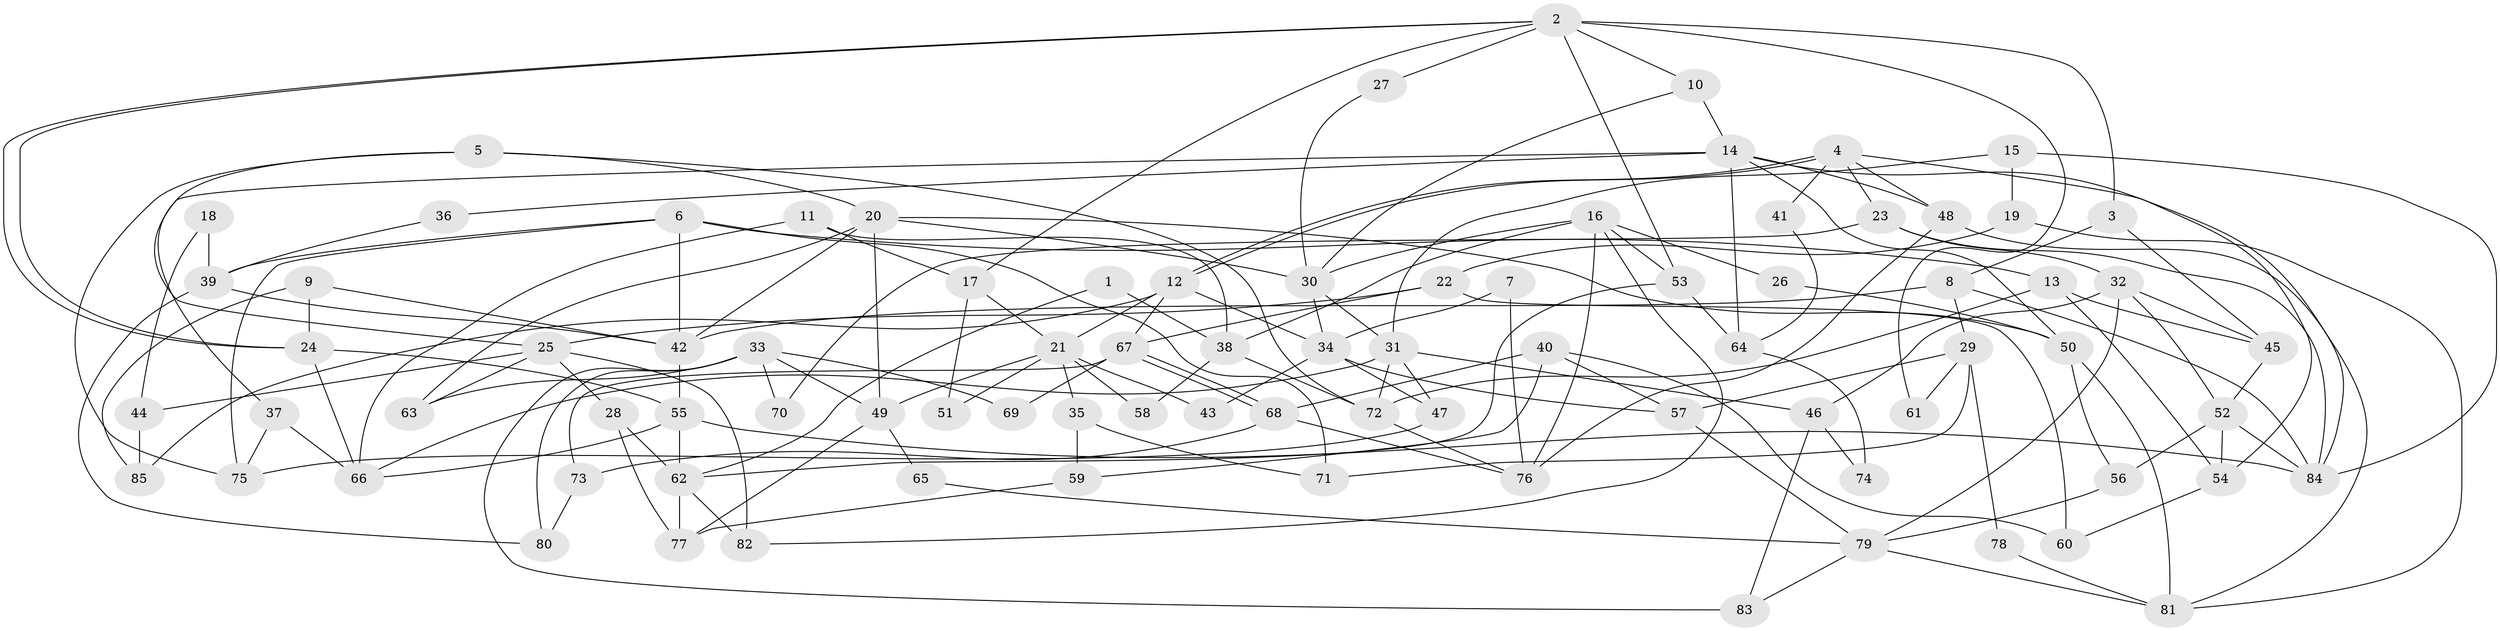 // coarse degree distribution, {5: 0.0847457627118644, 8: 0.1016949152542373, 3: 0.23728813559322035, 4: 0.2033898305084746, 9: 0.05084745762711865, 7: 0.06779661016949153, 10: 0.01694915254237288, 2: 0.15254237288135594, 6: 0.0847457627118644}
// Generated by graph-tools (version 1.1) at 2025/24/03/03/25 07:24:02]
// undirected, 85 vertices, 170 edges
graph export_dot {
graph [start="1"]
  node [color=gray90,style=filled];
  1;
  2;
  3;
  4;
  5;
  6;
  7;
  8;
  9;
  10;
  11;
  12;
  13;
  14;
  15;
  16;
  17;
  18;
  19;
  20;
  21;
  22;
  23;
  24;
  25;
  26;
  27;
  28;
  29;
  30;
  31;
  32;
  33;
  34;
  35;
  36;
  37;
  38;
  39;
  40;
  41;
  42;
  43;
  44;
  45;
  46;
  47;
  48;
  49;
  50;
  51;
  52;
  53;
  54;
  55;
  56;
  57;
  58;
  59;
  60;
  61;
  62;
  63;
  64;
  65;
  66;
  67;
  68;
  69;
  70;
  71;
  72;
  73;
  74;
  75;
  76;
  77;
  78;
  79;
  80;
  81;
  82;
  83;
  84;
  85;
  1 -- 62;
  1 -- 38;
  2 -- 17;
  2 -- 24;
  2 -- 24;
  2 -- 3;
  2 -- 10;
  2 -- 27;
  2 -- 53;
  2 -- 61;
  3 -- 45;
  3 -- 8;
  4 -- 48;
  4 -- 12;
  4 -- 12;
  4 -- 23;
  4 -- 41;
  4 -- 54;
  5 -- 72;
  5 -- 20;
  5 -- 25;
  5 -- 75;
  6 -- 13;
  6 -- 42;
  6 -- 39;
  6 -- 71;
  6 -- 75;
  7 -- 34;
  7 -- 76;
  8 -- 84;
  8 -- 29;
  8 -- 42;
  9 -- 24;
  9 -- 42;
  9 -- 85;
  10 -- 14;
  10 -- 30;
  11 -- 66;
  11 -- 38;
  11 -- 17;
  12 -- 34;
  12 -- 21;
  12 -- 67;
  12 -- 85;
  13 -- 72;
  13 -- 45;
  13 -- 54;
  14 -- 84;
  14 -- 37;
  14 -- 36;
  14 -- 48;
  14 -- 50;
  14 -- 64;
  15 -- 31;
  15 -- 19;
  15 -- 84;
  16 -- 76;
  16 -- 30;
  16 -- 26;
  16 -- 38;
  16 -- 53;
  16 -- 82;
  17 -- 21;
  17 -- 51;
  18 -- 39;
  18 -- 44;
  19 -- 22;
  19 -- 81;
  20 -- 42;
  20 -- 30;
  20 -- 49;
  20 -- 50;
  20 -- 63;
  21 -- 49;
  21 -- 35;
  21 -- 43;
  21 -- 51;
  21 -- 58;
  22 -- 67;
  22 -- 25;
  22 -- 60;
  23 -- 84;
  23 -- 32;
  23 -- 70;
  24 -- 55;
  24 -- 66;
  25 -- 28;
  25 -- 44;
  25 -- 63;
  25 -- 82;
  26 -- 50;
  27 -- 30;
  28 -- 77;
  28 -- 62;
  29 -- 57;
  29 -- 61;
  29 -- 71;
  29 -- 78;
  30 -- 34;
  30 -- 31;
  31 -- 66;
  31 -- 46;
  31 -- 47;
  31 -- 72;
  32 -- 79;
  32 -- 45;
  32 -- 46;
  32 -- 52;
  33 -- 49;
  33 -- 63;
  33 -- 69;
  33 -- 70;
  33 -- 80;
  33 -- 83;
  34 -- 57;
  34 -- 47;
  34 -- 43;
  35 -- 71;
  35 -- 59;
  36 -- 39;
  37 -- 75;
  37 -- 66;
  38 -- 72;
  38 -- 58;
  39 -- 42;
  39 -- 80;
  40 -- 60;
  40 -- 68;
  40 -- 57;
  40 -- 59;
  41 -- 64;
  42 -- 55;
  44 -- 85;
  45 -- 52;
  46 -- 74;
  46 -- 83;
  47 -- 75;
  48 -- 81;
  48 -- 76;
  49 -- 77;
  49 -- 65;
  50 -- 56;
  50 -- 81;
  52 -- 54;
  52 -- 56;
  52 -- 84;
  53 -- 62;
  53 -- 64;
  54 -- 60;
  55 -- 62;
  55 -- 84;
  55 -- 66;
  56 -- 79;
  57 -- 79;
  59 -- 77;
  62 -- 82;
  62 -- 77;
  64 -- 74;
  65 -- 79;
  67 -- 68;
  67 -- 68;
  67 -- 69;
  67 -- 73;
  68 -- 73;
  68 -- 76;
  72 -- 76;
  73 -- 80;
  78 -- 81;
  79 -- 83;
  79 -- 81;
}
